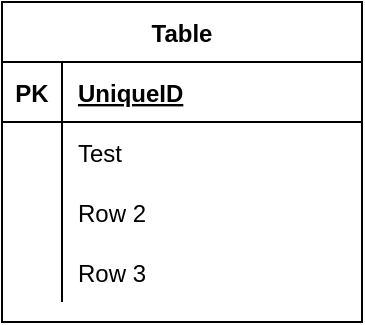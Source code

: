 <mxfile version="14.4.8" type="github">
  <diagram id="6Mdzc8ygmaydNEIKeNp-" name="Page-1">
    <mxGraphModel dx="1422" dy="893" grid="1" gridSize="10" guides="1" tooltips="1" connect="1" arrows="1" fold="1" page="1" pageScale="1" pageWidth="850" pageHeight="1100" math="0" shadow="0">
      <root>
        <mxCell id="0" />
        <mxCell id="1" parent="0" />
        <mxCell id="_rzTjGfkwyrFqKdEj2ud-1" value="Table" style="shape=table;startSize=30;container=1;collapsible=1;childLayout=tableLayout;fixedRows=1;rowLines=0;fontStyle=1;align=center;resizeLast=1;" parent="1" vertex="1">
          <mxGeometry x="130" y="300" width="180" height="160" as="geometry" />
        </mxCell>
        <mxCell id="_rzTjGfkwyrFqKdEj2ud-2" value="" style="shape=partialRectangle;collapsible=0;dropTarget=0;pointerEvents=0;fillColor=none;top=0;left=0;bottom=1;right=0;points=[[0,0.5],[1,0.5]];portConstraint=eastwest;" parent="_rzTjGfkwyrFqKdEj2ud-1" vertex="1">
          <mxGeometry y="30" width="180" height="30" as="geometry" />
        </mxCell>
        <mxCell id="_rzTjGfkwyrFqKdEj2ud-3" value="PK" style="shape=partialRectangle;connectable=0;fillColor=none;top=0;left=0;bottom=0;right=0;fontStyle=1;overflow=hidden;" parent="_rzTjGfkwyrFqKdEj2ud-2" vertex="1">
          <mxGeometry width="30" height="30" as="geometry" />
        </mxCell>
        <mxCell id="_rzTjGfkwyrFqKdEj2ud-4" value="UniqueID" style="shape=partialRectangle;connectable=0;fillColor=none;top=0;left=0;bottom=0;right=0;align=left;spacingLeft=6;fontStyle=5;overflow=hidden;" parent="_rzTjGfkwyrFqKdEj2ud-2" vertex="1">
          <mxGeometry x="30" width="150" height="30" as="geometry" />
        </mxCell>
        <mxCell id="_rzTjGfkwyrFqKdEj2ud-5" value="" style="shape=partialRectangle;collapsible=0;dropTarget=0;pointerEvents=0;fillColor=none;top=0;left=0;bottom=0;right=0;points=[[0,0.5],[1,0.5]];portConstraint=eastwest;" parent="_rzTjGfkwyrFqKdEj2ud-1" vertex="1">
          <mxGeometry y="60" width="180" height="30" as="geometry" />
        </mxCell>
        <mxCell id="_rzTjGfkwyrFqKdEj2ud-6" value="" style="shape=partialRectangle;connectable=0;fillColor=none;top=0;left=0;bottom=0;right=0;editable=1;overflow=hidden;" parent="_rzTjGfkwyrFqKdEj2ud-5" vertex="1">
          <mxGeometry width="30" height="30" as="geometry" />
        </mxCell>
        <mxCell id="_rzTjGfkwyrFqKdEj2ud-7" value="Test" style="shape=partialRectangle;connectable=0;fillColor=none;top=0;left=0;bottom=0;right=0;align=left;spacingLeft=6;overflow=hidden;" parent="_rzTjGfkwyrFqKdEj2ud-5" vertex="1">
          <mxGeometry x="30" width="150" height="30" as="geometry" />
        </mxCell>
        <mxCell id="_rzTjGfkwyrFqKdEj2ud-8" value="" style="shape=partialRectangle;collapsible=0;dropTarget=0;pointerEvents=0;fillColor=none;top=0;left=0;bottom=0;right=0;points=[[0,0.5],[1,0.5]];portConstraint=eastwest;" parent="_rzTjGfkwyrFqKdEj2ud-1" vertex="1">
          <mxGeometry y="90" width="180" height="30" as="geometry" />
        </mxCell>
        <mxCell id="_rzTjGfkwyrFqKdEj2ud-9" value="" style="shape=partialRectangle;connectable=0;fillColor=none;top=0;left=0;bottom=0;right=0;editable=1;overflow=hidden;" parent="_rzTjGfkwyrFqKdEj2ud-8" vertex="1">
          <mxGeometry width="30" height="30" as="geometry" />
        </mxCell>
        <mxCell id="_rzTjGfkwyrFqKdEj2ud-10" value="Row 2" style="shape=partialRectangle;connectable=0;fillColor=none;top=0;left=0;bottom=0;right=0;align=left;spacingLeft=6;overflow=hidden;" parent="_rzTjGfkwyrFqKdEj2ud-8" vertex="1">
          <mxGeometry x="30" width="150" height="30" as="geometry" />
        </mxCell>
        <mxCell id="_rzTjGfkwyrFqKdEj2ud-11" value="" style="shape=partialRectangle;collapsible=0;dropTarget=0;pointerEvents=0;fillColor=none;top=0;left=0;bottom=0;right=0;points=[[0,0.5],[1,0.5]];portConstraint=eastwest;" parent="_rzTjGfkwyrFqKdEj2ud-1" vertex="1">
          <mxGeometry y="120" width="180" height="30" as="geometry" />
        </mxCell>
        <mxCell id="_rzTjGfkwyrFqKdEj2ud-12" value="" style="shape=partialRectangle;connectable=0;fillColor=none;top=0;left=0;bottom=0;right=0;editable=1;overflow=hidden;" parent="_rzTjGfkwyrFqKdEj2ud-11" vertex="1">
          <mxGeometry width="30" height="30" as="geometry" />
        </mxCell>
        <mxCell id="_rzTjGfkwyrFqKdEj2ud-13" value="Row 3" style="shape=partialRectangle;connectable=0;fillColor=none;top=0;left=0;bottom=0;right=0;align=left;spacingLeft=6;overflow=hidden;" parent="_rzTjGfkwyrFqKdEj2ud-11" vertex="1">
          <mxGeometry x="30" width="150" height="30" as="geometry" />
        </mxCell>
      </root>
    </mxGraphModel>
  </diagram>
</mxfile>
